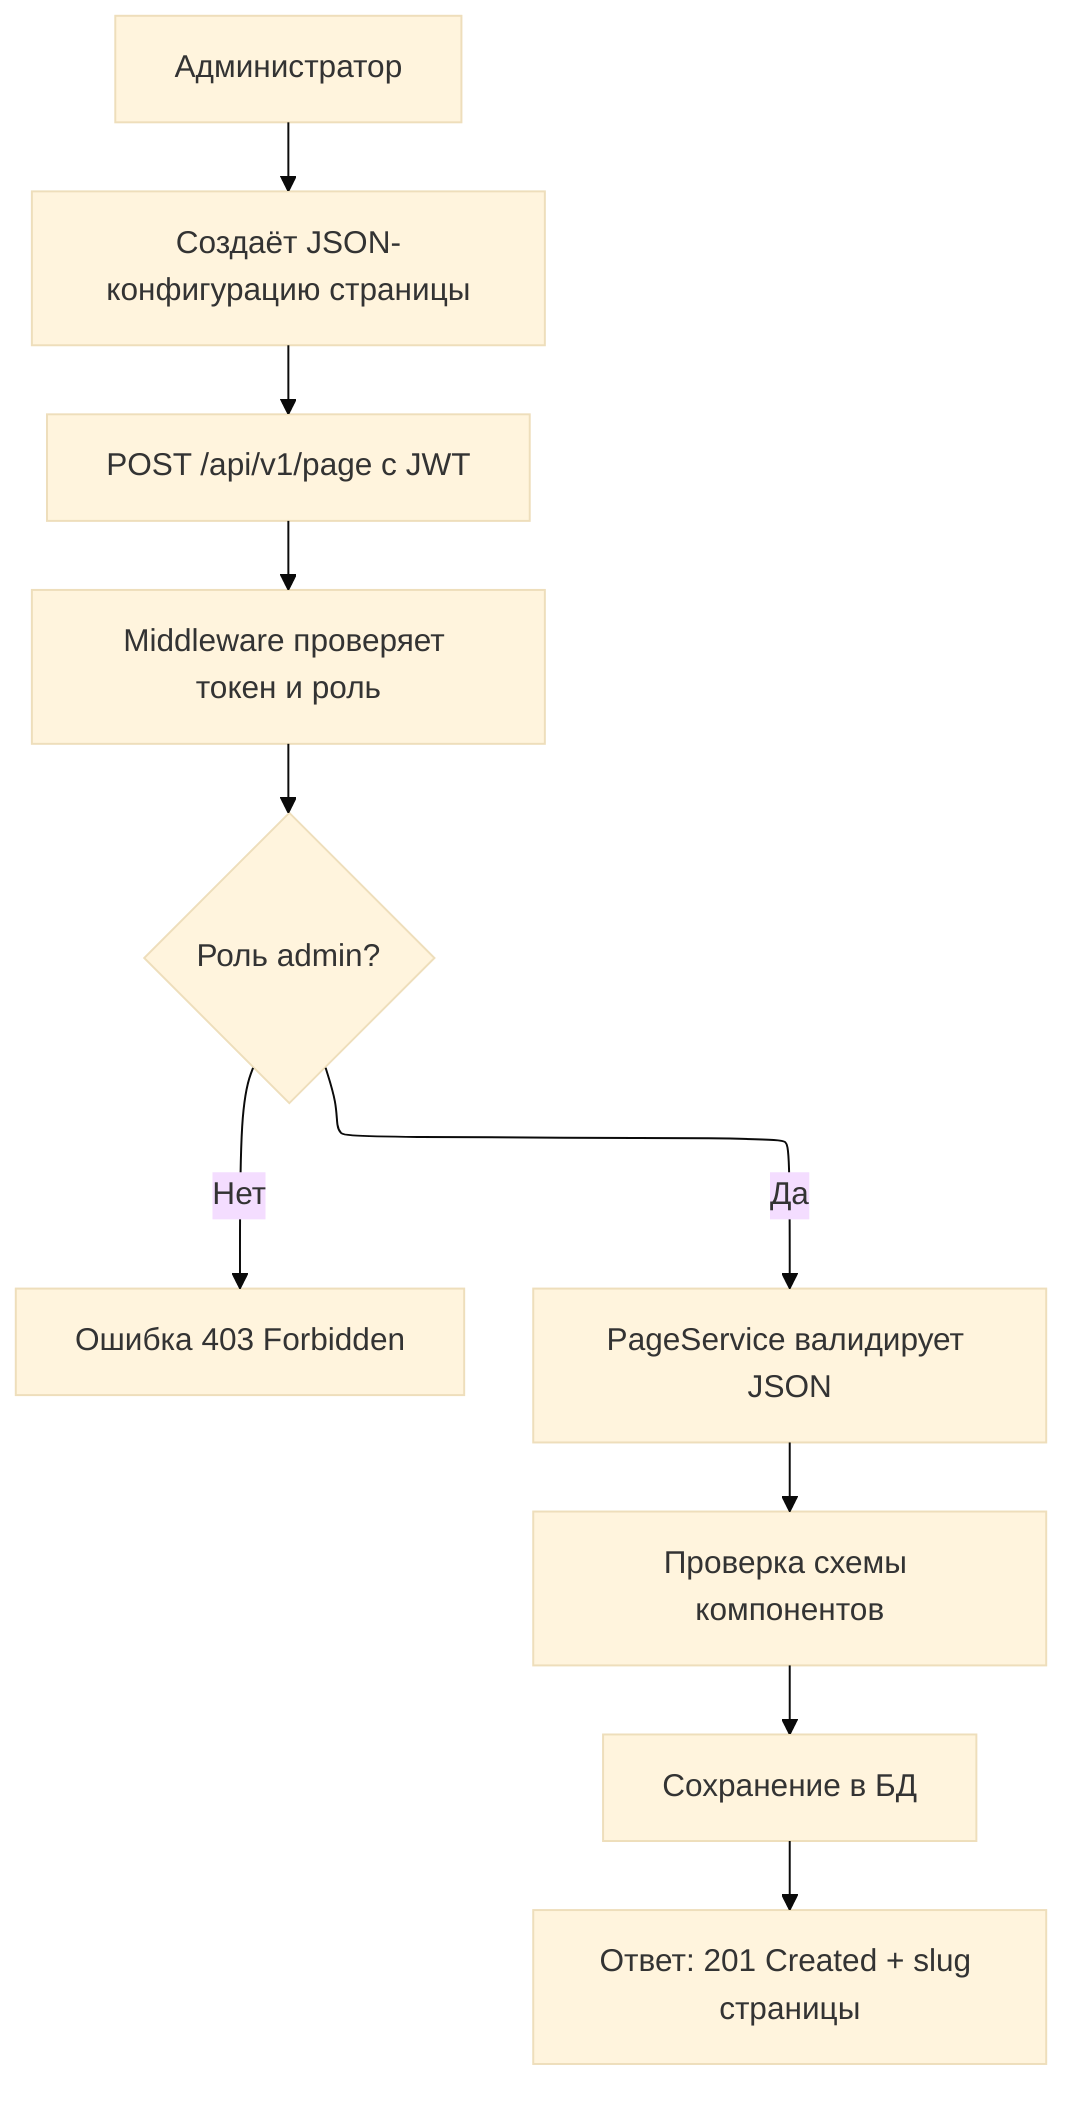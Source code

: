 ---
config:
  theme: base
  look: classic
  layout: elk
---
flowchart TD
    A[Администратор] --> B[Создаёт JSON-конфигурацию страницы]
    B --> C[POST /api/v1/page с JWT]
    C --> D[Middleware проверяет токен и роль]
    D --> E{Роль admin?}
    E -- Нет --> F[Ошибка 403 Forbidden]
    E -- Да --> G[PageService валидирует JSON]
    G --> H[Проверка схемы компонентов]
    H --> I[Сохранение в БД]
    I --> J[Ответ: 201 Created + slug страницы]